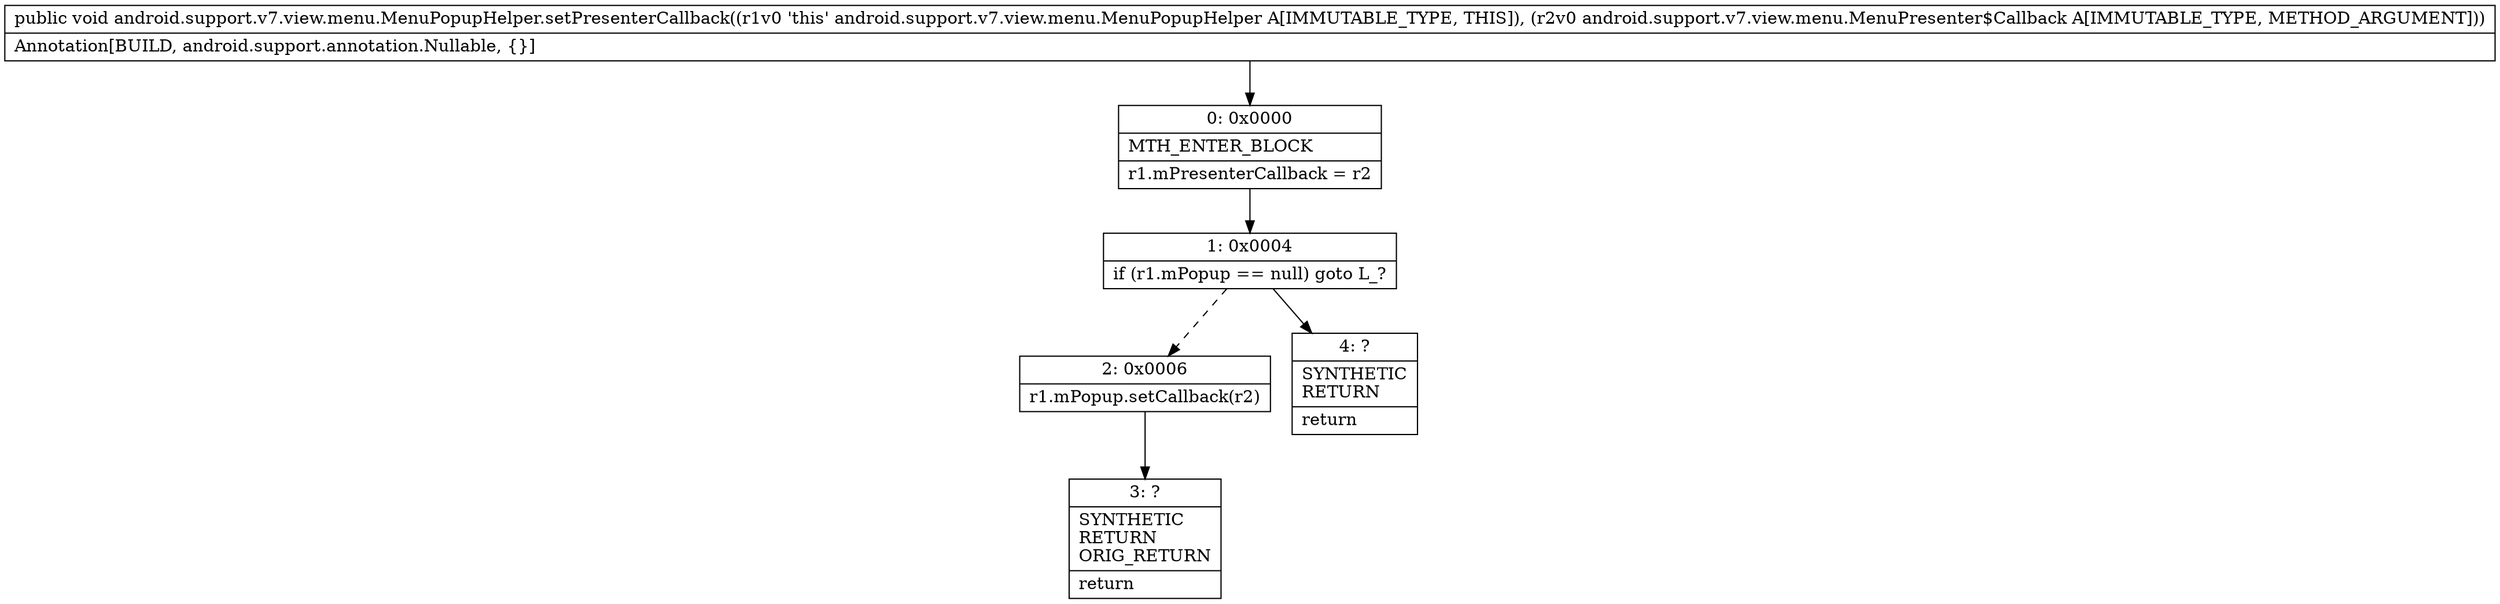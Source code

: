 digraph "CFG forandroid.support.v7.view.menu.MenuPopupHelper.setPresenterCallback(Landroid\/support\/v7\/view\/menu\/MenuPresenter$Callback;)V" {
Node_0 [shape=record,label="{0\:\ 0x0000|MTH_ENTER_BLOCK\l|r1.mPresenterCallback = r2\l}"];
Node_1 [shape=record,label="{1\:\ 0x0004|if (r1.mPopup == null) goto L_?\l}"];
Node_2 [shape=record,label="{2\:\ 0x0006|r1.mPopup.setCallback(r2)\l}"];
Node_3 [shape=record,label="{3\:\ ?|SYNTHETIC\lRETURN\lORIG_RETURN\l|return\l}"];
Node_4 [shape=record,label="{4\:\ ?|SYNTHETIC\lRETURN\l|return\l}"];
MethodNode[shape=record,label="{public void android.support.v7.view.menu.MenuPopupHelper.setPresenterCallback((r1v0 'this' android.support.v7.view.menu.MenuPopupHelper A[IMMUTABLE_TYPE, THIS]), (r2v0 android.support.v7.view.menu.MenuPresenter$Callback A[IMMUTABLE_TYPE, METHOD_ARGUMENT]))  | Annotation[BUILD, android.support.annotation.Nullable, \{\}]\l}"];
MethodNode -> Node_0;
Node_0 -> Node_1;
Node_1 -> Node_2[style=dashed];
Node_1 -> Node_4;
Node_2 -> Node_3;
}

